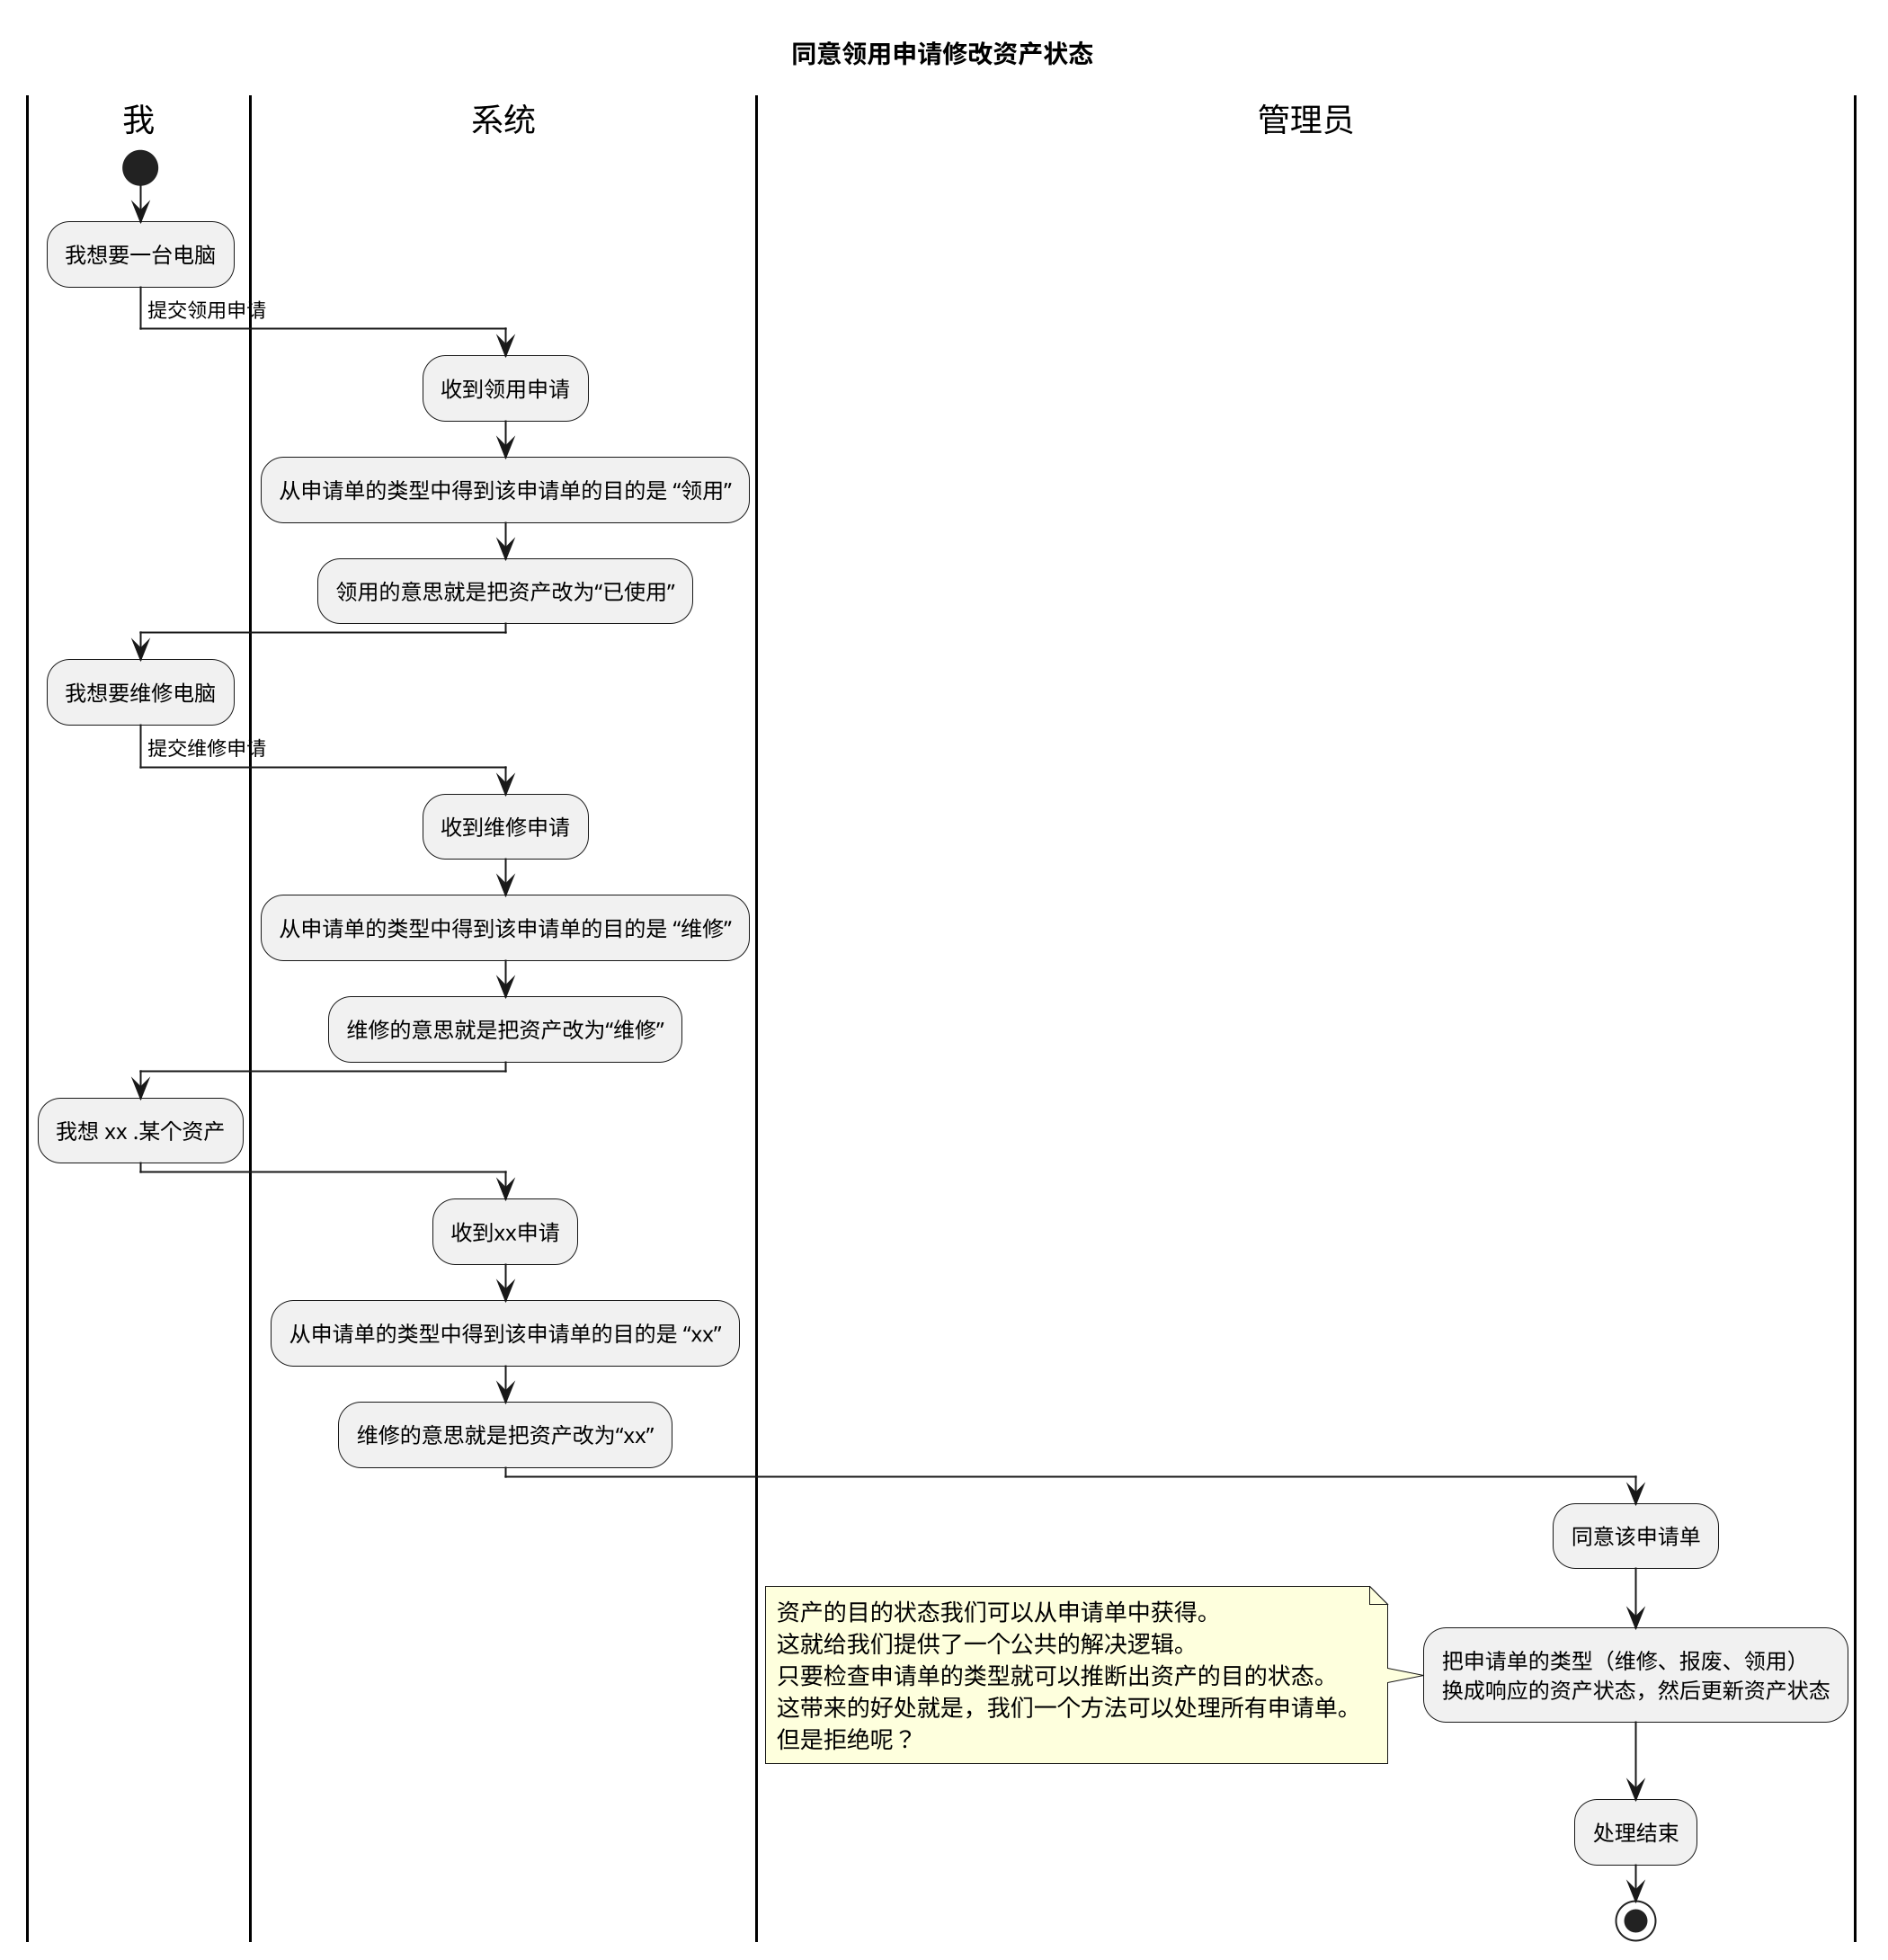@startuml
scale 2
title 同意领用申请修改资产状态
|我|
start
:我想要一台电脑;
->提交领用申请;
    |系统|
    :收到领用申请;
    :从申请单的类型中得到该申请单的目的是 “领用”;
    :领用的意思就是把资产改为“已使用”;

|我|
:我想要维修电脑;
->提交维修申请;
    |系统|
    :收到维修申请;
    :从申请单的类型中得到该申请单的目的是 “维修”;
    :维修的意思就是把资产改为“维修”;

|我|
:我想 xx .某个资产;
        |系统|
        :收到xx申请;
        :从申请单的类型中得到该申请单的目的是 “xx”;
        :维修的意思就是把资产改为“xx”;

            |管理员|
            :同意该申请单;
            :把申请单的类型（维修、报废、领用）
            换成响应的资产状态，然后更新资产状态;
            note left
              资产的目的状态我们可以从申请单中获得。
              这就给我们提供了一个公共的解决逻辑。
              只要检查申请单的类型就可以推断出资产的目的状态。
              这带来的好处就是，我们一个方法可以处理所有申请单。
              但是拒绝呢？
            end note
            :处理结束;

stop
@enduml